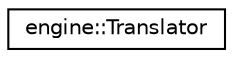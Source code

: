 digraph "Graphical Class Hierarchy"
{
  edge [fontname="Helvetica",fontsize="10",labelfontname="Helvetica",labelfontsize="10"];
  node [fontname="Helvetica",fontsize="10",shape=record];
  rankdir="LR";
  Node1 [label="engine::Translator",height=0.2,width=0.4,color="black", fillcolor="white", style="filled",URL="$classengine_1_1_translator.html"];
}
